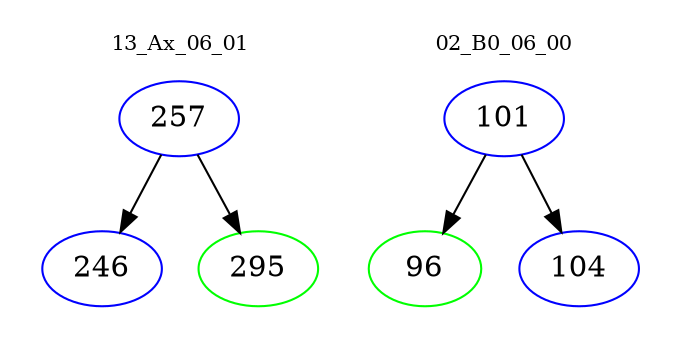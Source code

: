 digraph{
subgraph cluster_0 {
color = white
label = "13_Ax_06_01";
fontsize=10;
T0_257 [label="257", color="blue"]
T0_257 -> T0_246 [color="black"]
T0_246 [label="246", color="blue"]
T0_257 -> T0_295 [color="black"]
T0_295 [label="295", color="green"]
}
subgraph cluster_1 {
color = white
label = "02_B0_06_00";
fontsize=10;
T1_101 [label="101", color="blue"]
T1_101 -> T1_96 [color="black"]
T1_96 [label="96", color="green"]
T1_101 -> T1_104 [color="black"]
T1_104 [label="104", color="blue"]
}
}
